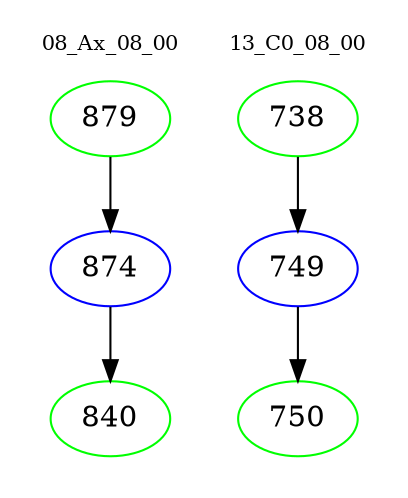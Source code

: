 digraph{
subgraph cluster_0 {
color = white
label = "08_Ax_08_00";
fontsize=10;
T0_879 [label="879", color="green"]
T0_879 -> T0_874 [color="black"]
T0_874 [label="874", color="blue"]
T0_874 -> T0_840 [color="black"]
T0_840 [label="840", color="green"]
}
subgraph cluster_1 {
color = white
label = "13_C0_08_00";
fontsize=10;
T1_738 [label="738", color="green"]
T1_738 -> T1_749 [color="black"]
T1_749 [label="749", color="blue"]
T1_749 -> T1_750 [color="black"]
T1_750 [label="750", color="green"]
}
}
